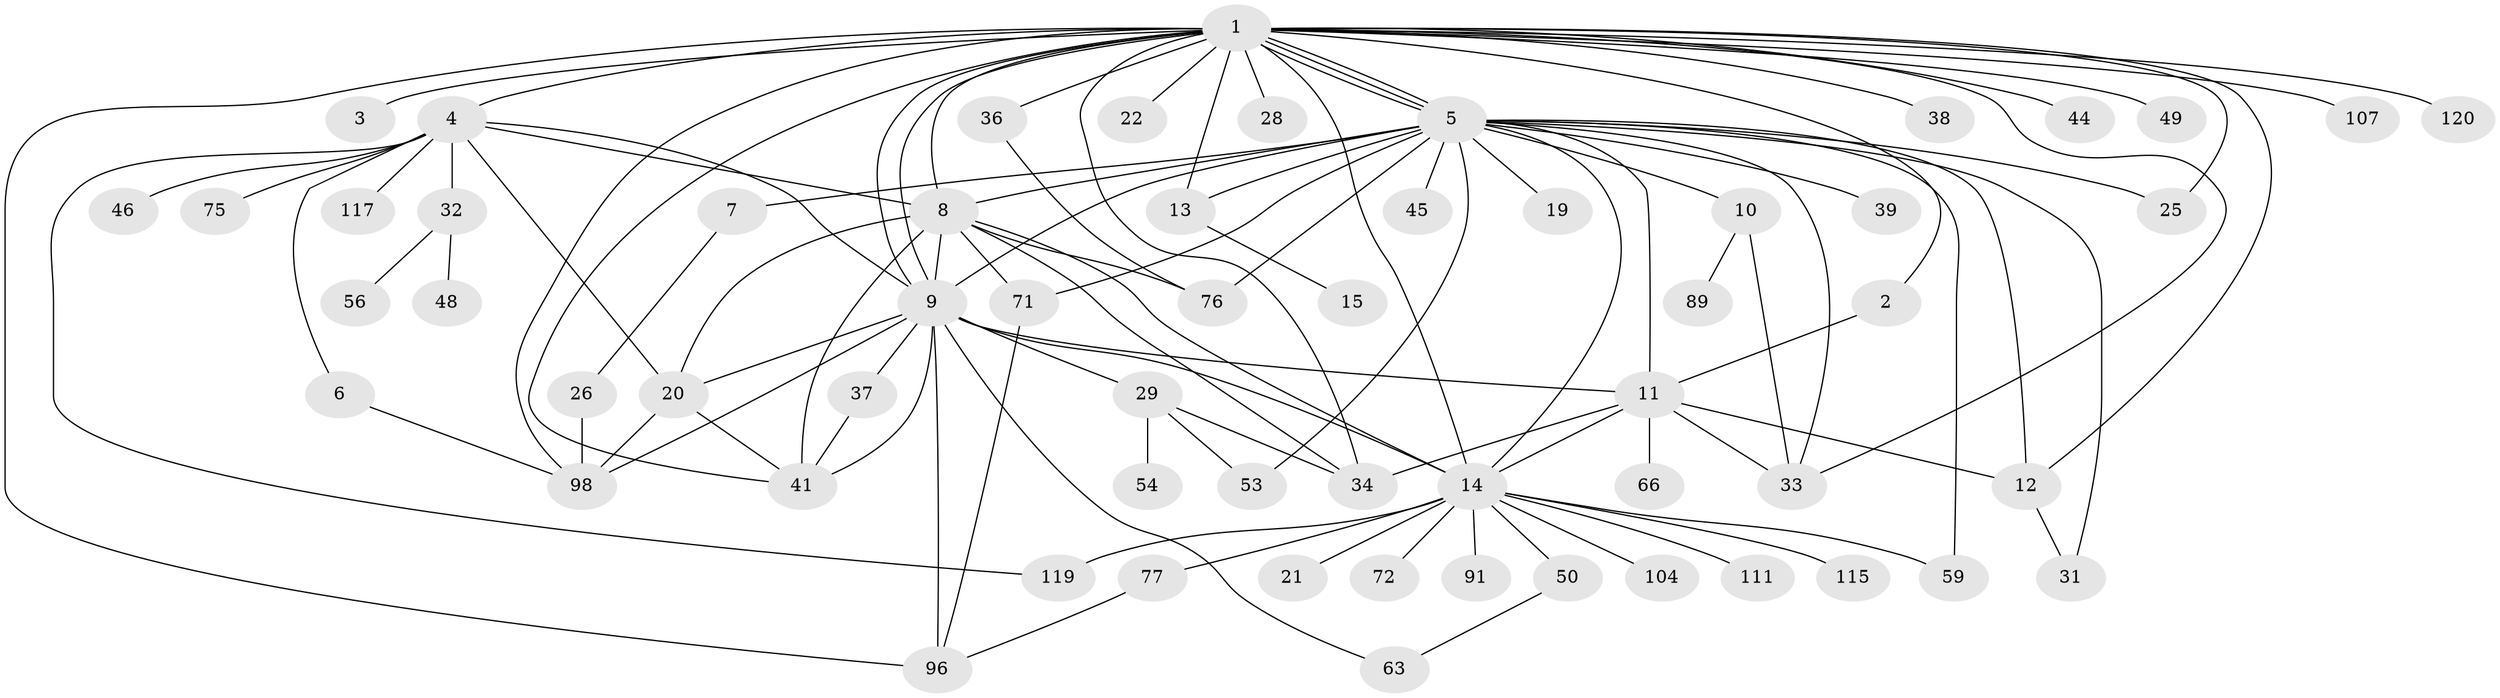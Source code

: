 // original degree distribution, {31: 0.008333333333333333, 2: 0.19166666666666668, 1: 0.45, 11: 0.016666666666666666, 26: 0.008333333333333333, 5: 0.058333333333333334, 10: 0.016666666666666666, 3: 0.14166666666666666, 7: 0.008333333333333333, 8: 0.008333333333333333, 6: 0.016666666666666666, 14: 0.008333333333333333, 4: 0.06666666666666667}
// Generated by graph-tools (version 1.1) at 2025/14/03/09/25 04:14:36]
// undirected, 60 vertices, 104 edges
graph export_dot {
graph [start="1"]
  node [color=gray90,style=filled];
  1;
  2;
  3;
  4;
  5 [super="+70"];
  6;
  7 [super="+102+103+78"];
  8 [super="+57+113+65+17+64+51+60"];
  9 [super="+61+16+118+24"];
  10;
  11 [super="+74"];
  12 [super="+27+30"];
  13;
  14 [super="+18+35"];
  15;
  19 [super="+109"];
  20 [super="+58"];
  21;
  22;
  25 [super="+40"];
  26;
  28;
  29;
  31;
  32 [super="+94+42"];
  33 [super="+90+67"];
  34;
  36 [super="+80+55"];
  37 [super="+108+106"];
  38;
  39;
  41 [super="+93+43"];
  44;
  45;
  46;
  48;
  49 [super="+79+81"];
  50 [super="+68"];
  53 [super="+62"];
  54;
  56;
  59 [super="+85+110+86+69"];
  63 [super="+112"];
  66;
  71 [super="+92"];
  72;
  75;
  76 [super="+99"];
  77;
  89;
  91;
  96 [super="+116+100"];
  98 [super="+105"];
  104;
  107;
  111;
  115;
  117;
  119;
  120;
  1 -- 2;
  1 -- 3;
  1 -- 4;
  1 -- 5;
  1 -- 5;
  1 -- 5;
  1 -- 9 [weight=3];
  1 -- 9;
  1 -- 13;
  1 -- 14 [weight=2];
  1 -- 22;
  1 -- 28;
  1 -- 34;
  1 -- 36;
  1 -- 38;
  1 -- 44;
  1 -- 49;
  1 -- 96 [weight=2];
  1 -- 107;
  1 -- 120;
  1 -- 98;
  1 -- 33;
  1 -- 8;
  1 -- 41;
  1 -- 12;
  1 -- 25;
  2 -- 11;
  4 -- 6;
  4 -- 8;
  4 -- 20;
  4 -- 32 [weight=2];
  4 -- 46;
  4 -- 75;
  4 -- 117;
  4 -- 119;
  4 -- 9;
  5 -- 7;
  5 -- 8 [weight=3];
  5 -- 10;
  5 -- 11;
  5 -- 12 [weight=2];
  5 -- 13;
  5 -- 14;
  5 -- 19;
  5 -- 25;
  5 -- 31;
  5 -- 33;
  5 -- 39;
  5 -- 45;
  5 -- 53;
  5 -- 71;
  5 -- 76;
  5 -- 59 [weight=2];
  5 -- 9 [weight=2];
  6 -- 98;
  7 -- 26;
  8 -- 76 [weight=2];
  8 -- 34;
  8 -- 14;
  8 -- 41;
  8 -- 71;
  8 -- 9;
  8 -- 20;
  9 -- 14 [weight=2];
  9 -- 29;
  9 -- 41 [weight=2];
  9 -- 96;
  9 -- 98;
  9 -- 11;
  9 -- 37;
  9 -- 63;
  9 -- 20;
  10 -- 89;
  10 -- 33;
  11 -- 34;
  11 -- 66;
  11 -- 33;
  11 -- 12;
  11 -- 14;
  12 -- 31;
  13 -- 15;
  14 -- 21;
  14 -- 77;
  14 -- 72;
  14 -- 104;
  14 -- 59 [weight=2];
  14 -- 111;
  14 -- 50;
  14 -- 115;
  14 -- 119;
  14 -- 91;
  20 -- 98;
  20 -- 41;
  26 -- 98;
  29 -- 34;
  29 -- 54;
  29 -- 53;
  32 -- 48;
  32 -- 56;
  36 -- 76;
  37 -- 41;
  50 -- 63;
  71 -- 96;
  77 -- 96;
}
